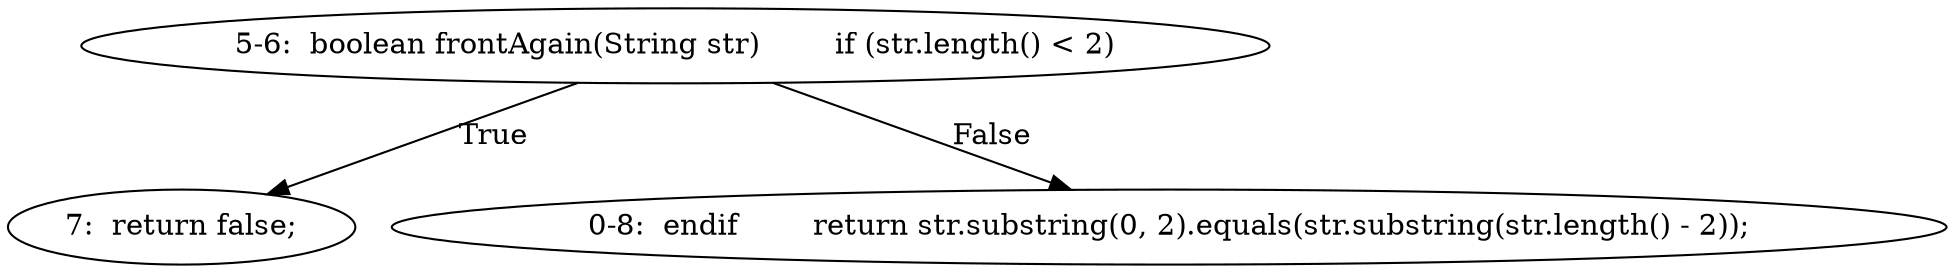 digraph result_test { 
// graph-vertices
  a1  [label="5-6:  boolean frontAgain(String str)	if (str.length() < 2)"]; 
  2  [label="7:  return false;"]; 
  a2  [label="0-8:  endif	return str.substring(0, 2).equals(str.substring(str.length() - 2));"]; 
// graph-edges
  a1 -> 2  [label="True"]; 
  a1 -> a2  [label="False"]; 
}
